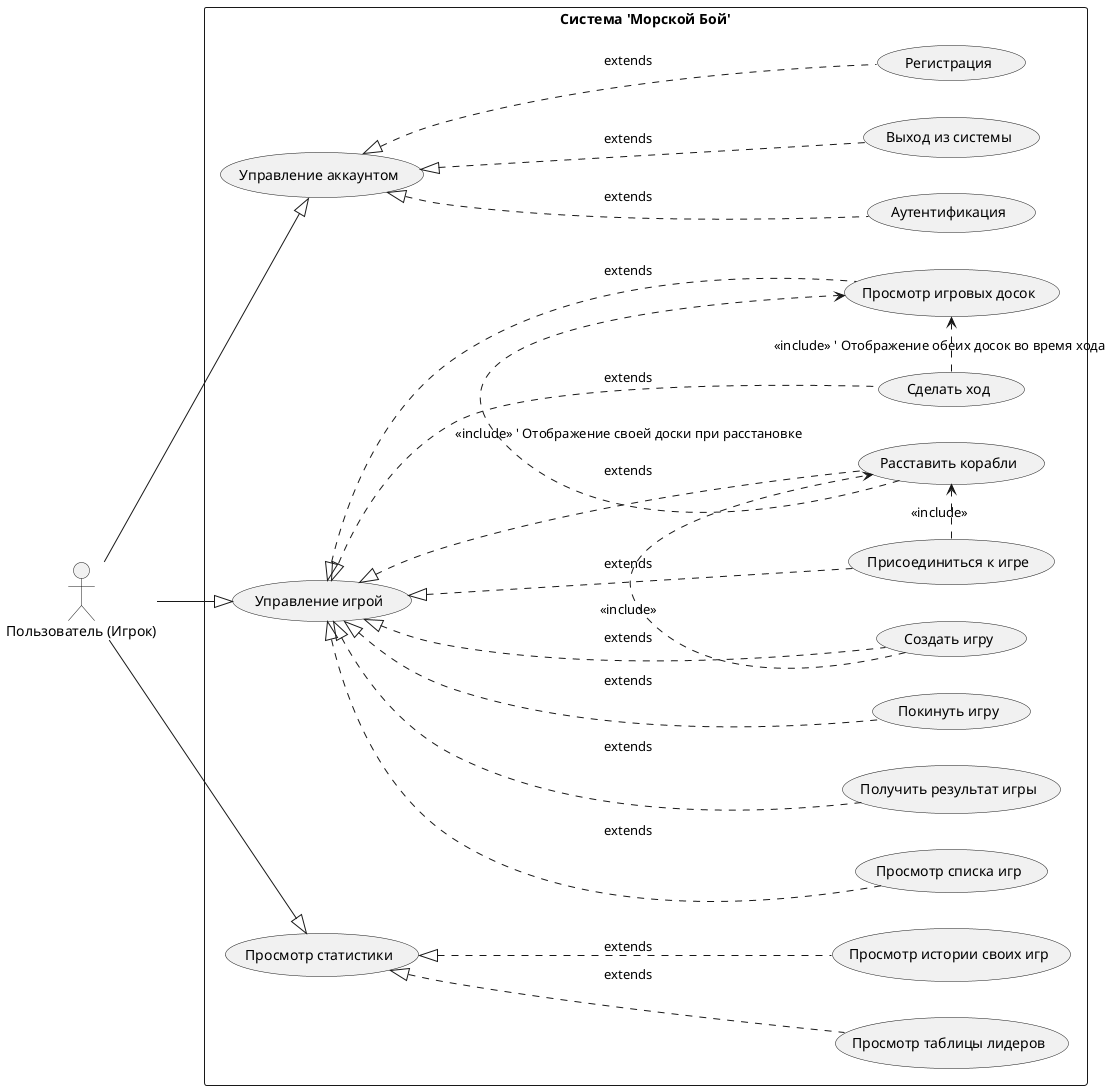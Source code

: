 @startuml UseCaseDiagram
left to right direction
skinparam packageStyle rectangle

actor "Пользователь (Игрок)" as Player

rectangle "Система 'Морской Бой'" {
  usecase "Управление аккаунтом" as UC_Account
  usecase "Регистрация" as UC_Register
  usecase "Аутентификация" as UC_Login
  usecase "Выход из системы" as UC_Logout

  usecase "Управление игрой" as UC_GamePlay
  usecase "Создать игру" as UC_CreateGame
  usecase "Присоединиться к игре" as UC_JoinGame
  usecase "Просмотр списка игр" as UC_ViewGames
  usecase "Расставить корабли" as UC_PlaceShips
  usecase "Сделать ход" as UC_MakeMove
  usecase "Просмотр игровых досок" as UC_ViewBoards
  usecase "Получить результат игры" as UC_GetGameResult
  usecase "Покинуть игру" as UC_LeaveGame

  usecase "Просмотр статистики" as UC_Stats
  usecase "Просмотр истории своих игр" as UC_ViewHistory
  usecase "Просмотр таблицы лидеров" as UC_ViewLeaderboard
}

Player --|> UC_Account
UC_Account <|.. UC_Register : extends
UC_Account <|.. UC_Login : extends
UC_Account <|.. UC_Logout : extends

Player --|> UC_GamePlay
UC_GamePlay <|.. UC_CreateGame : extends
UC_GamePlay <|.. UC_JoinGame : extends
UC_GamePlay <|.. UC_ViewGames : extends
UC_GamePlay <|.. UC_PlaceShips : extends
UC_GamePlay <|.. UC_MakeMove : extends
UC_GamePlay <|.. UC_ViewBoards : extends
UC_GamePlay <|.. UC_GetGameResult : extends
UC_GamePlay <|.. UC_LeaveGame : extends

Player --|> UC_Stats
UC_Stats <|.. UC_ViewHistory : extends
UC_Stats <|.. UC_ViewLeaderboard : extends

UC_CreateGame .> UC_PlaceShips : <<include>>
UC_JoinGame .> UC_PlaceShips : <<include>>
UC_PlaceShips .> UC_ViewBoards : <<include>> ' Отображение своей доски при расстановке
UC_MakeMove .> UC_ViewBoards : <<include>> ' Отображение обеих досок во время хода

@enduml 